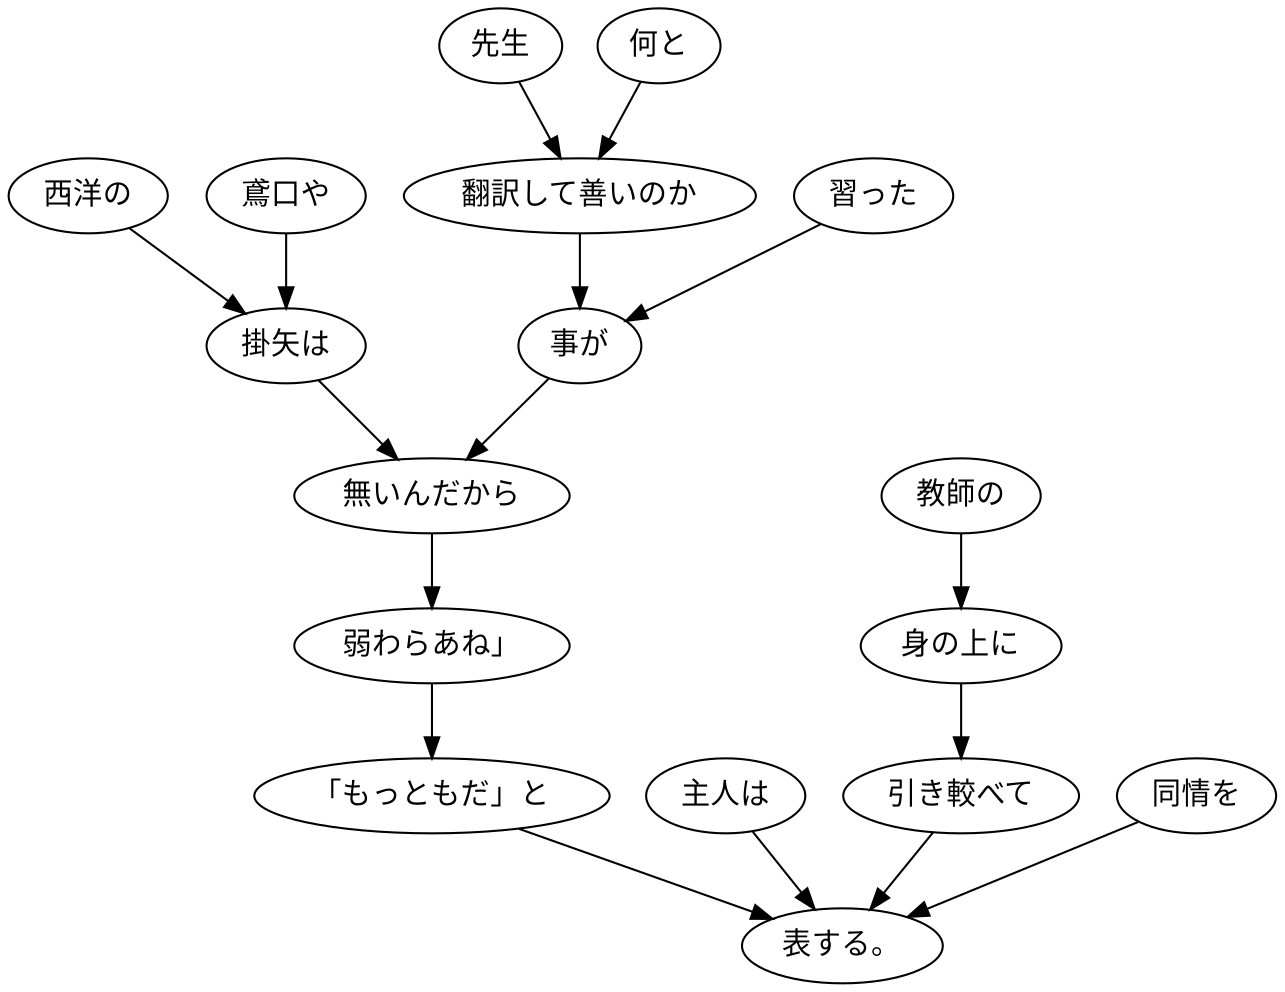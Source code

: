 digraph graph1564 {
	node0 [label="西洋の"];
	node1 [label="鳶口や"];
	node2 [label="掛矢は"];
	node3 [label="先生"];
	node4 [label="何と"];
	node5 [label="翻訳して善いのか"];
	node6 [label="習った"];
	node7 [label="事が"];
	node8 [label="無いんだから"];
	node9 [label="弱わらあね」"];
	node10 [label="「もっともだ」と"];
	node11 [label="主人は"];
	node12 [label="教師の"];
	node13 [label="身の上に"];
	node14 [label="引き較べて"];
	node15 [label="同情を"];
	node16 [label="表する。"];
	node0 -> node2;
	node1 -> node2;
	node2 -> node8;
	node3 -> node5;
	node4 -> node5;
	node5 -> node7;
	node6 -> node7;
	node7 -> node8;
	node8 -> node9;
	node9 -> node10;
	node10 -> node16;
	node11 -> node16;
	node12 -> node13;
	node13 -> node14;
	node14 -> node16;
	node15 -> node16;
}
